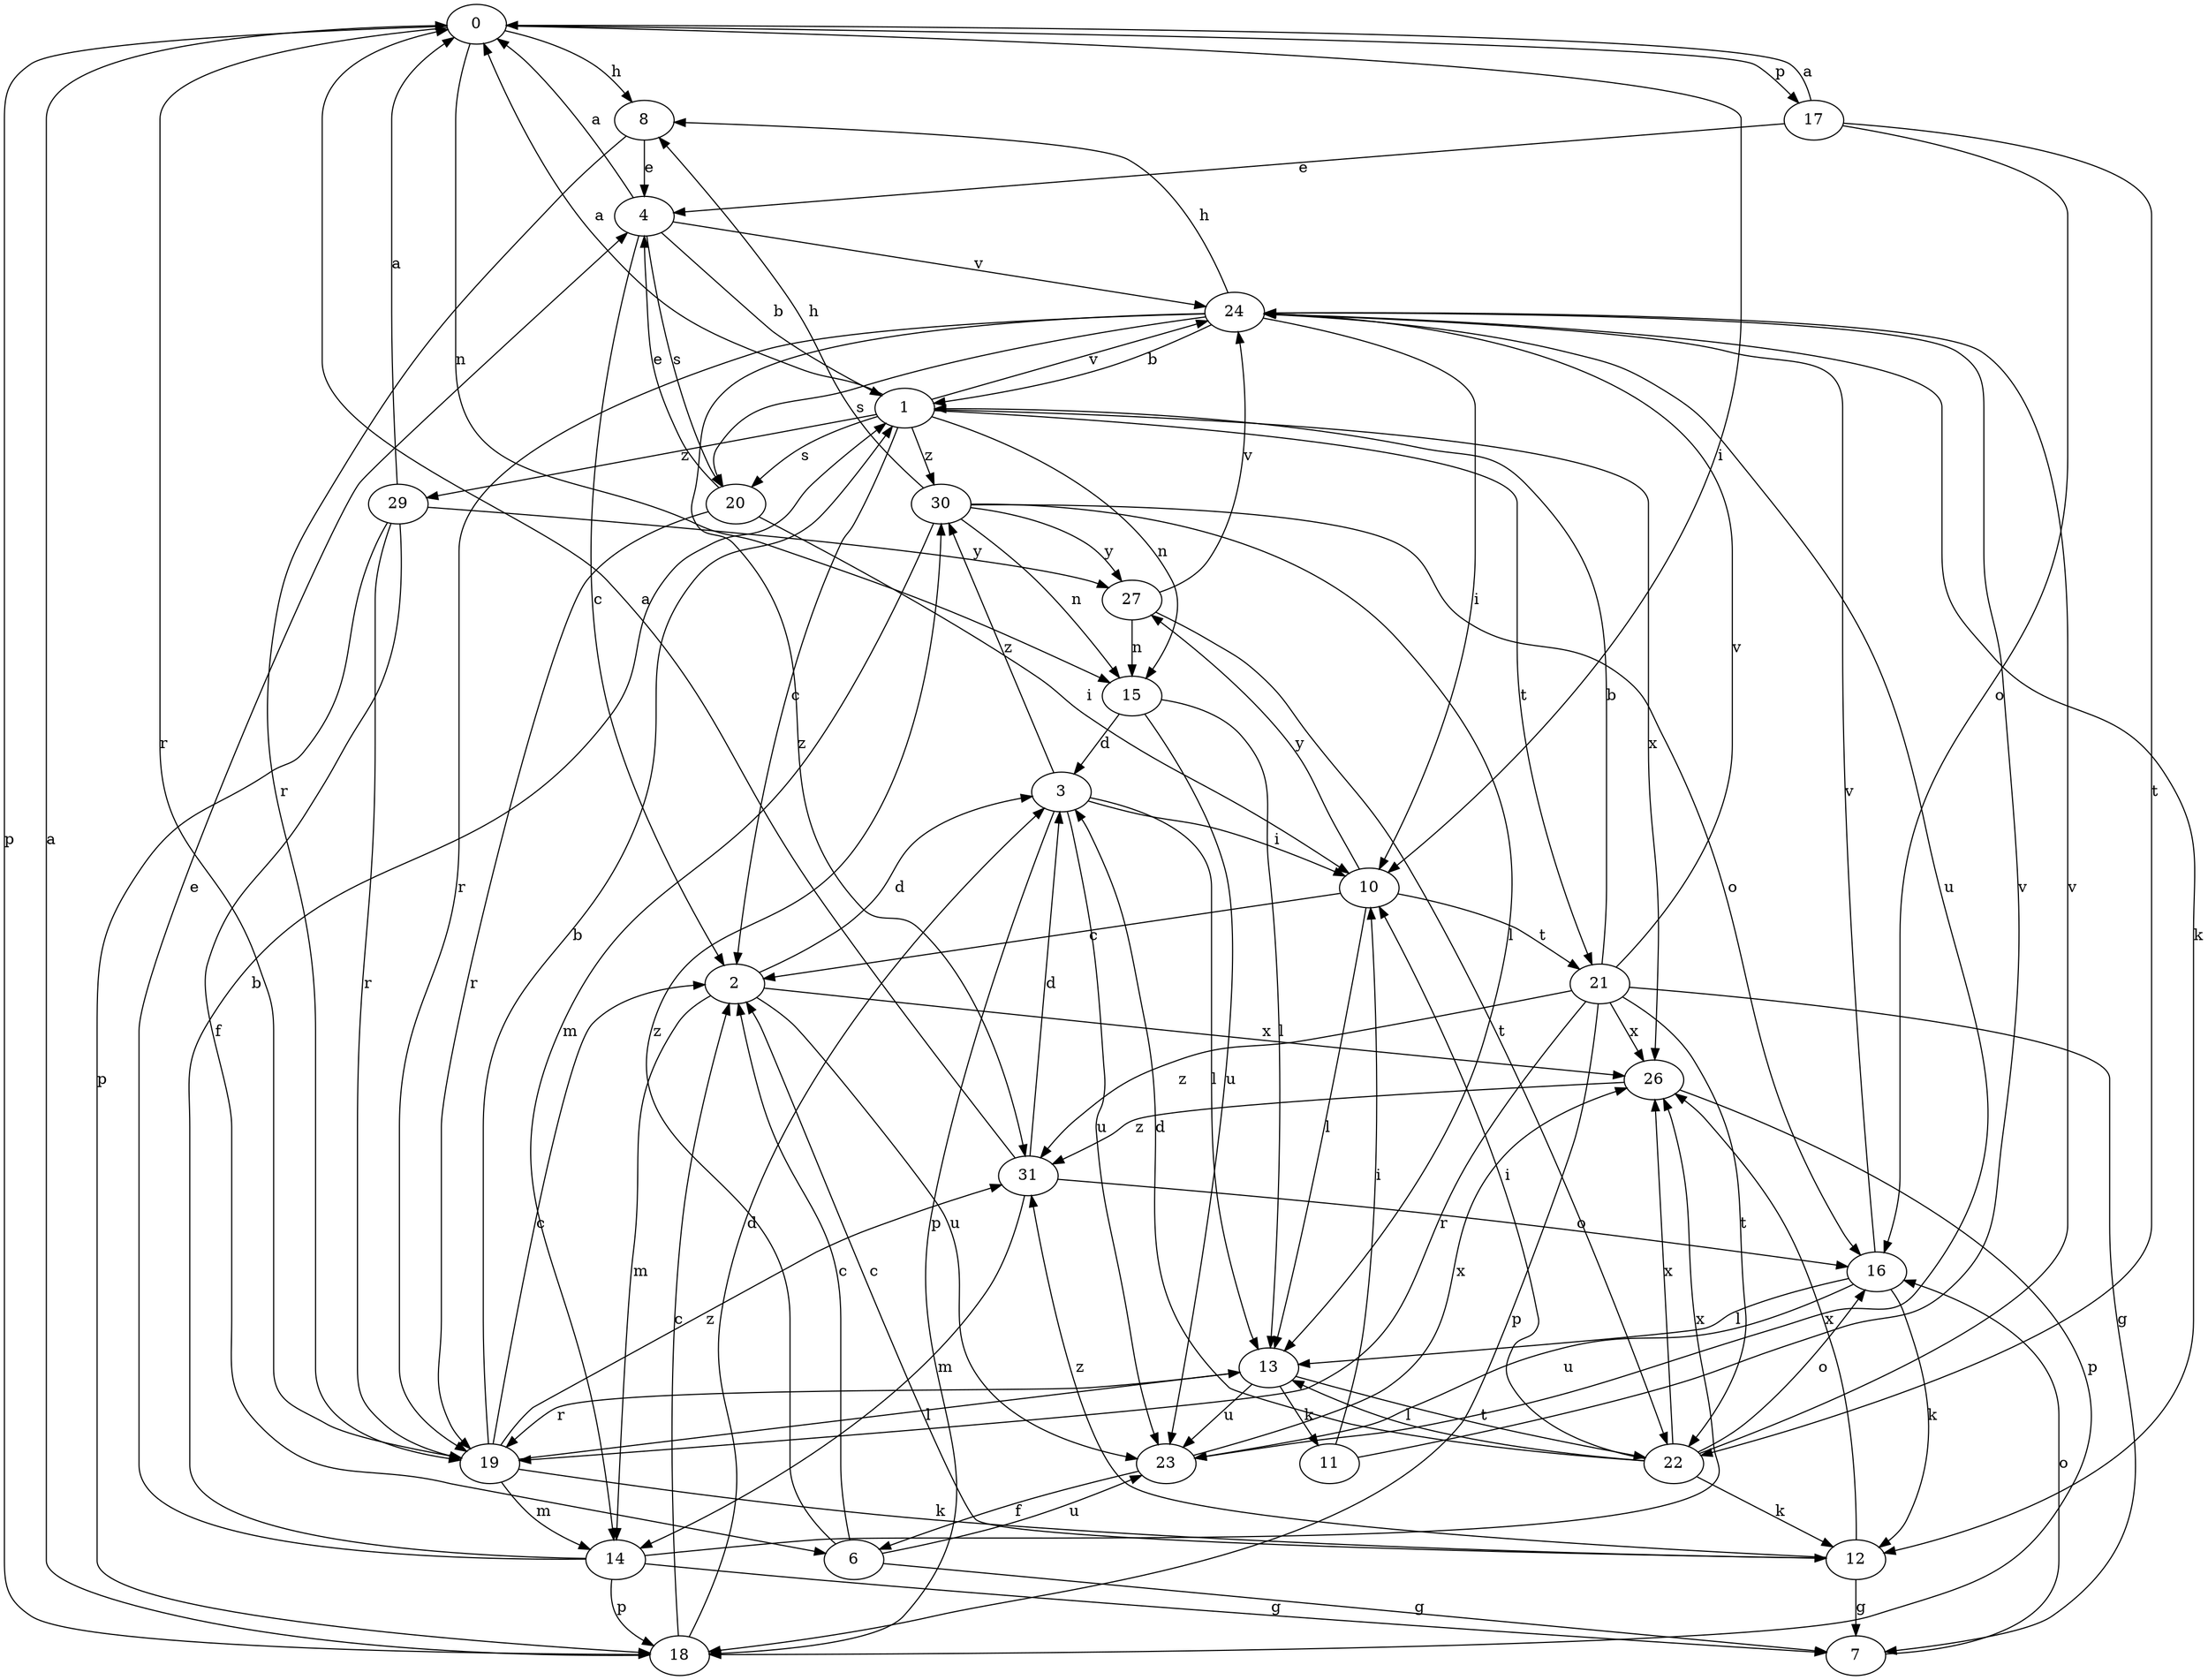 strict digraph  {
0;
1;
2;
3;
4;
6;
7;
8;
10;
11;
12;
13;
14;
15;
16;
17;
18;
19;
20;
21;
22;
23;
24;
26;
27;
29;
30;
31;
0 -> 8  [label=h];
0 -> 10  [label=i];
0 -> 15  [label=n];
0 -> 17  [label=p];
0 -> 18  [label=p];
0 -> 19  [label=r];
1 -> 0  [label=a];
1 -> 2  [label=c];
1 -> 15  [label=n];
1 -> 20  [label=s];
1 -> 21  [label=t];
1 -> 24  [label=v];
1 -> 26  [label=x];
1 -> 29  [label=z];
1 -> 30  [label=z];
2 -> 3  [label=d];
2 -> 14  [label=m];
2 -> 23  [label=u];
2 -> 26  [label=x];
3 -> 10  [label=i];
3 -> 13  [label=l];
3 -> 18  [label=p];
3 -> 23  [label=u];
3 -> 30  [label=z];
4 -> 0  [label=a];
4 -> 1  [label=b];
4 -> 2  [label=c];
4 -> 20  [label=s];
4 -> 24  [label=v];
6 -> 2  [label=c];
6 -> 7  [label=g];
6 -> 23  [label=u];
6 -> 30  [label=z];
7 -> 16  [label=o];
8 -> 4  [label=e];
8 -> 19  [label=r];
10 -> 2  [label=c];
10 -> 13  [label=l];
10 -> 21  [label=t];
10 -> 27  [label=y];
11 -> 10  [label=i];
11 -> 24  [label=v];
12 -> 2  [label=c];
12 -> 7  [label=g];
12 -> 26  [label=x];
12 -> 31  [label=z];
13 -> 11  [label=k];
13 -> 19  [label=r];
13 -> 22  [label=t];
13 -> 23  [label=u];
14 -> 1  [label=b];
14 -> 4  [label=e];
14 -> 7  [label=g];
14 -> 18  [label=p];
14 -> 26  [label=x];
15 -> 3  [label=d];
15 -> 13  [label=l];
15 -> 23  [label=u];
16 -> 12  [label=k];
16 -> 13  [label=l];
16 -> 23  [label=u];
16 -> 24  [label=v];
17 -> 0  [label=a];
17 -> 4  [label=e];
17 -> 16  [label=o];
17 -> 22  [label=t];
18 -> 0  [label=a];
18 -> 2  [label=c];
18 -> 3  [label=d];
19 -> 1  [label=b];
19 -> 2  [label=c];
19 -> 12  [label=k];
19 -> 13  [label=l];
19 -> 14  [label=m];
19 -> 31  [label=z];
20 -> 4  [label=e];
20 -> 10  [label=i];
20 -> 19  [label=r];
21 -> 1  [label=b];
21 -> 7  [label=g];
21 -> 18  [label=p];
21 -> 19  [label=r];
21 -> 22  [label=t];
21 -> 24  [label=v];
21 -> 26  [label=x];
21 -> 31  [label=z];
22 -> 3  [label=d];
22 -> 10  [label=i];
22 -> 12  [label=k];
22 -> 13  [label=l];
22 -> 16  [label=o];
22 -> 24  [label=v];
22 -> 26  [label=x];
23 -> 6  [label=f];
23 -> 26  [label=x];
24 -> 1  [label=b];
24 -> 8  [label=h];
24 -> 10  [label=i];
24 -> 12  [label=k];
24 -> 19  [label=r];
24 -> 20  [label=s];
24 -> 23  [label=u];
24 -> 31  [label=z];
26 -> 18  [label=p];
26 -> 31  [label=z];
27 -> 15  [label=n];
27 -> 22  [label=t];
27 -> 24  [label=v];
29 -> 0  [label=a];
29 -> 6  [label=f];
29 -> 18  [label=p];
29 -> 19  [label=r];
29 -> 27  [label=y];
30 -> 8  [label=h];
30 -> 13  [label=l];
30 -> 14  [label=m];
30 -> 15  [label=n];
30 -> 16  [label=o];
30 -> 27  [label=y];
31 -> 0  [label=a];
31 -> 3  [label=d];
31 -> 14  [label=m];
31 -> 16  [label=o];
}
